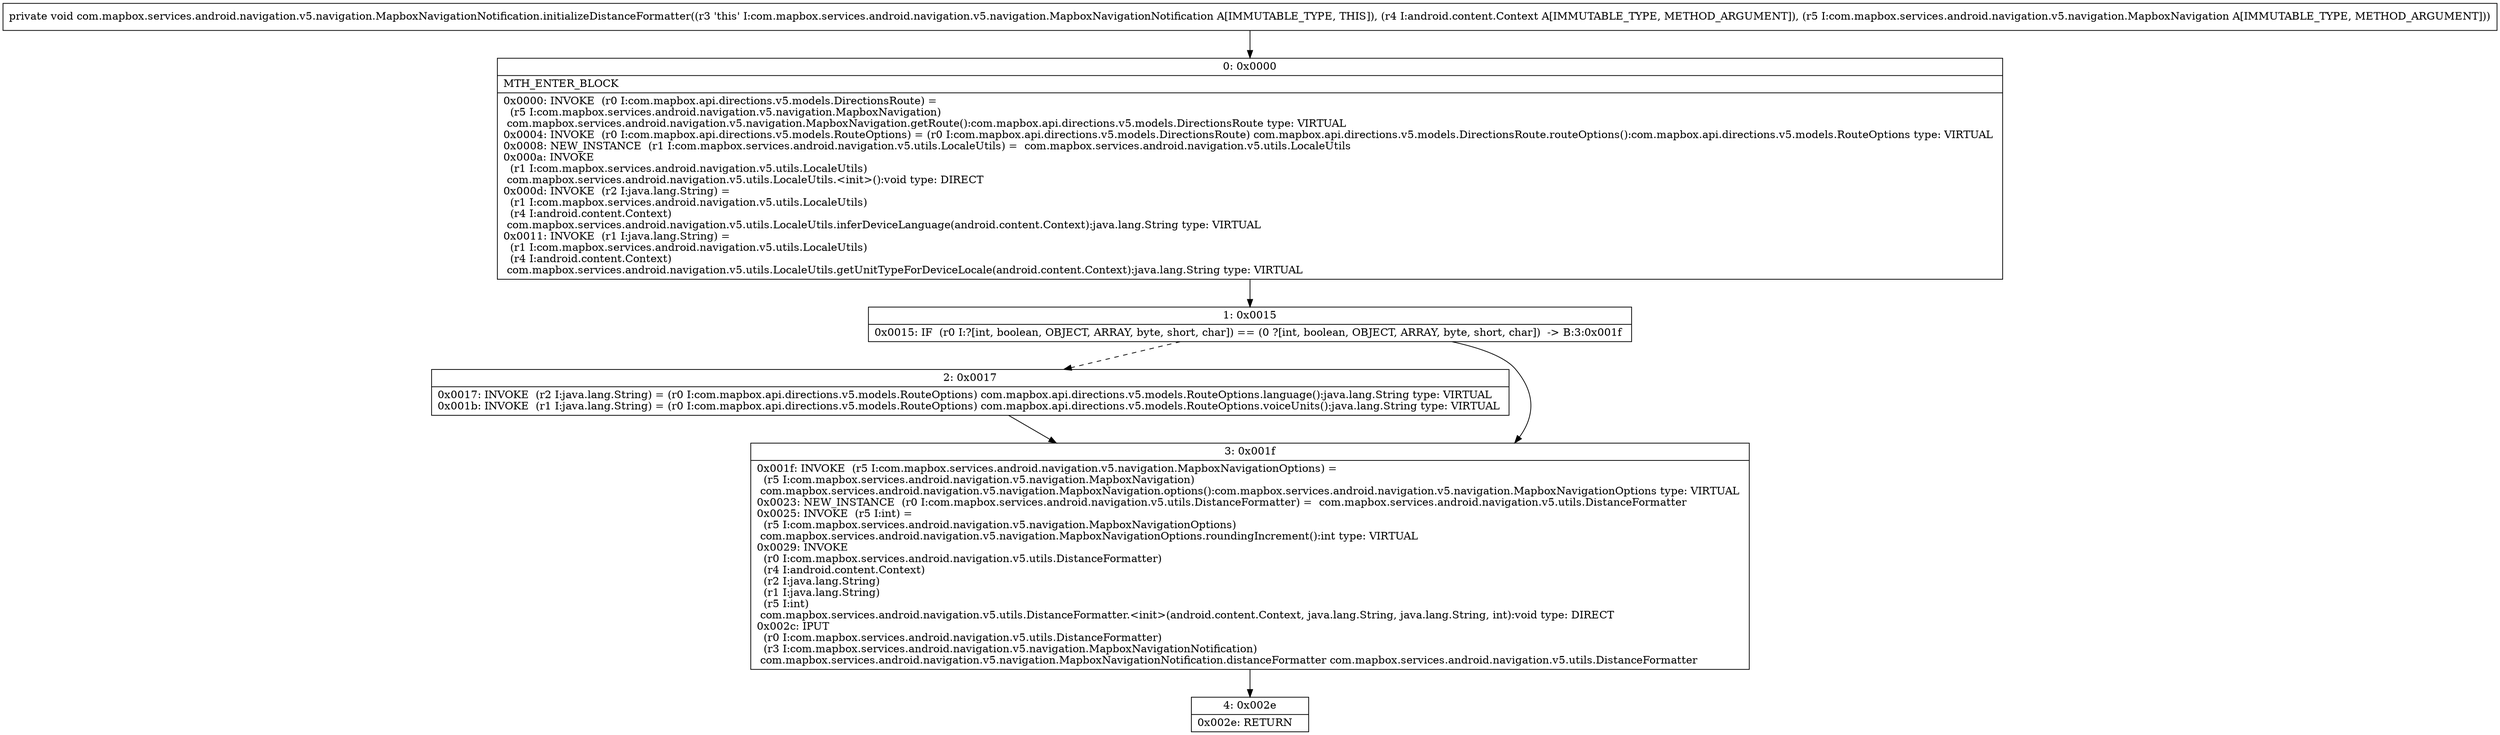 digraph "CFG forcom.mapbox.services.android.navigation.v5.navigation.MapboxNavigationNotification.initializeDistanceFormatter(Landroid\/content\/Context;Lcom\/mapbox\/services\/android\/navigation\/v5\/navigation\/MapboxNavigation;)V" {
Node_0 [shape=record,label="{0\:\ 0x0000|MTH_ENTER_BLOCK\l|0x0000: INVOKE  (r0 I:com.mapbox.api.directions.v5.models.DirectionsRoute) = \l  (r5 I:com.mapbox.services.android.navigation.v5.navigation.MapboxNavigation)\l com.mapbox.services.android.navigation.v5.navigation.MapboxNavigation.getRoute():com.mapbox.api.directions.v5.models.DirectionsRoute type: VIRTUAL \l0x0004: INVOKE  (r0 I:com.mapbox.api.directions.v5.models.RouteOptions) = (r0 I:com.mapbox.api.directions.v5.models.DirectionsRoute) com.mapbox.api.directions.v5.models.DirectionsRoute.routeOptions():com.mapbox.api.directions.v5.models.RouteOptions type: VIRTUAL \l0x0008: NEW_INSTANCE  (r1 I:com.mapbox.services.android.navigation.v5.utils.LocaleUtils) =  com.mapbox.services.android.navigation.v5.utils.LocaleUtils \l0x000a: INVOKE  \l  (r1 I:com.mapbox.services.android.navigation.v5.utils.LocaleUtils)\l com.mapbox.services.android.navigation.v5.utils.LocaleUtils.\<init\>():void type: DIRECT \l0x000d: INVOKE  (r2 I:java.lang.String) = \l  (r1 I:com.mapbox.services.android.navigation.v5.utils.LocaleUtils)\l  (r4 I:android.content.Context)\l com.mapbox.services.android.navigation.v5.utils.LocaleUtils.inferDeviceLanguage(android.content.Context):java.lang.String type: VIRTUAL \l0x0011: INVOKE  (r1 I:java.lang.String) = \l  (r1 I:com.mapbox.services.android.navigation.v5.utils.LocaleUtils)\l  (r4 I:android.content.Context)\l com.mapbox.services.android.navigation.v5.utils.LocaleUtils.getUnitTypeForDeviceLocale(android.content.Context):java.lang.String type: VIRTUAL \l}"];
Node_1 [shape=record,label="{1\:\ 0x0015|0x0015: IF  (r0 I:?[int, boolean, OBJECT, ARRAY, byte, short, char]) == (0 ?[int, boolean, OBJECT, ARRAY, byte, short, char])  \-\> B:3:0x001f \l}"];
Node_2 [shape=record,label="{2\:\ 0x0017|0x0017: INVOKE  (r2 I:java.lang.String) = (r0 I:com.mapbox.api.directions.v5.models.RouteOptions) com.mapbox.api.directions.v5.models.RouteOptions.language():java.lang.String type: VIRTUAL \l0x001b: INVOKE  (r1 I:java.lang.String) = (r0 I:com.mapbox.api.directions.v5.models.RouteOptions) com.mapbox.api.directions.v5.models.RouteOptions.voiceUnits():java.lang.String type: VIRTUAL \l}"];
Node_3 [shape=record,label="{3\:\ 0x001f|0x001f: INVOKE  (r5 I:com.mapbox.services.android.navigation.v5.navigation.MapboxNavigationOptions) = \l  (r5 I:com.mapbox.services.android.navigation.v5.navigation.MapboxNavigation)\l com.mapbox.services.android.navigation.v5.navigation.MapboxNavigation.options():com.mapbox.services.android.navigation.v5.navigation.MapboxNavigationOptions type: VIRTUAL \l0x0023: NEW_INSTANCE  (r0 I:com.mapbox.services.android.navigation.v5.utils.DistanceFormatter) =  com.mapbox.services.android.navigation.v5.utils.DistanceFormatter \l0x0025: INVOKE  (r5 I:int) = \l  (r5 I:com.mapbox.services.android.navigation.v5.navigation.MapboxNavigationOptions)\l com.mapbox.services.android.navigation.v5.navigation.MapboxNavigationOptions.roundingIncrement():int type: VIRTUAL \l0x0029: INVOKE  \l  (r0 I:com.mapbox.services.android.navigation.v5.utils.DistanceFormatter)\l  (r4 I:android.content.Context)\l  (r2 I:java.lang.String)\l  (r1 I:java.lang.String)\l  (r5 I:int)\l com.mapbox.services.android.navigation.v5.utils.DistanceFormatter.\<init\>(android.content.Context, java.lang.String, java.lang.String, int):void type: DIRECT \l0x002c: IPUT  \l  (r0 I:com.mapbox.services.android.navigation.v5.utils.DistanceFormatter)\l  (r3 I:com.mapbox.services.android.navigation.v5.navigation.MapboxNavigationNotification)\l com.mapbox.services.android.navigation.v5.navigation.MapboxNavigationNotification.distanceFormatter com.mapbox.services.android.navigation.v5.utils.DistanceFormatter \l}"];
Node_4 [shape=record,label="{4\:\ 0x002e|0x002e: RETURN   \l}"];
MethodNode[shape=record,label="{private void com.mapbox.services.android.navigation.v5.navigation.MapboxNavigationNotification.initializeDistanceFormatter((r3 'this' I:com.mapbox.services.android.navigation.v5.navigation.MapboxNavigationNotification A[IMMUTABLE_TYPE, THIS]), (r4 I:android.content.Context A[IMMUTABLE_TYPE, METHOD_ARGUMENT]), (r5 I:com.mapbox.services.android.navigation.v5.navigation.MapboxNavigation A[IMMUTABLE_TYPE, METHOD_ARGUMENT])) }"];
MethodNode -> Node_0;
Node_0 -> Node_1;
Node_1 -> Node_2[style=dashed];
Node_1 -> Node_3;
Node_2 -> Node_3;
Node_3 -> Node_4;
}

